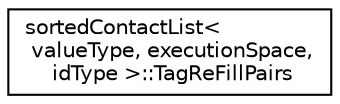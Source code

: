 digraph "Graphical Class Hierarchy"
{
 // LATEX_PDF_SIZE
  edge [fontname="Helvetica",fontsize="10",labelfontname="Helvetica",labelfontsize="10"];
  node [fontname="Helvetica",fontsize="10",shape=record];
  rankdir="LR";
  Node0 [label="sortedContactList\<\l valueType, executionSpace,\l idType \>::TagReFillPairs",height=0.2,width=0.4,color="black", fillcolor="white", style="filled",URL="$classpFlow_1_1sortedContactList_1_1TagReFillPairs.html",tooltip=" "];
}
